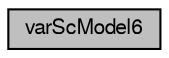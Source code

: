 digraph G
{
  bgcolor="transparent";
  edge [fontname="FreeSans",fontsize="10",labelfontname="FreeSans",labelfontsize="10"];
  node [fontname="FreeSans",fontsize="10",shape=record];
  Node1 [label="varScModel6",height=0.2,width=0.4,color="black", fillcolor="grey75", style="filled" fontcolor="black"];
}
